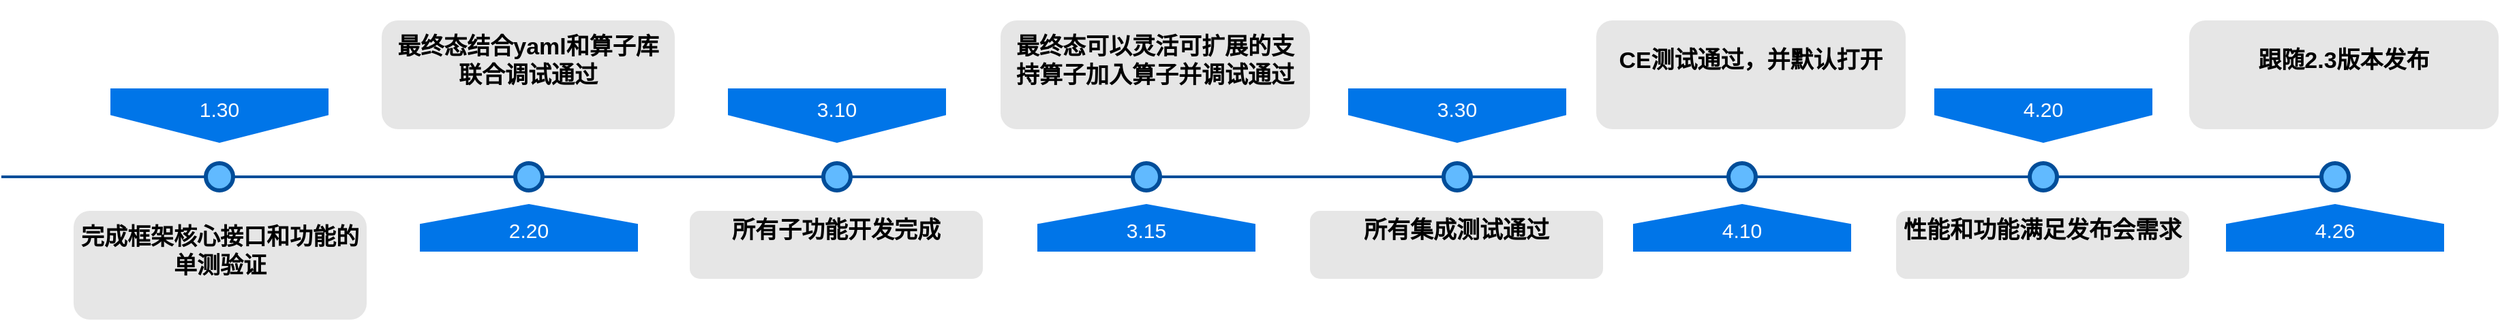<mxfile version="16.2.4" type="github">
  <diagram name="Page-1" id="82e54ff1-d628-8f03-85c4-9753963a91cd">
    <mxGraphModel dx="2946" dy="1129" grid="1" gridSize="10" guides="1" tooltips="1" connect="1" arrows="1" fold="1" page="1" pageScale="1" pageWidth="1100" pageHeight="850" background="none" math="0" shadow="0">
      <root>
        <mxCell id="0" />
        <mxCell id="1" parent="0" />
        <mxCell id="4ec97bd9e5d20128-1" value="" style="line;strokeWidth=2;html=1;fillColor=none;fontSize=28;fontColor=#004D99;strokeColor=#004D99;" parent="1" vertex="1">
          <mxGeometry x="40" y="400" width="1710" height="10" as="geometry" />
        </mxCell>
        <mxCell id="4ec97bd9e5d20128-5" value="1.30" style="shape=offPageConnector;whiteSpace=wrap;html=1;fillColor=#0075E8;fontSize=15;fontColor=#FFFFFF;size=0.509;verticalAlign=top;strokeColor=none;" parent="1" vertex="1">
          <mxGeometry x="120" y="340" width="160" height="40" as="geometry" />
        </mxCell>
        <mxCell id="4ec97bd9e5d20128-6" value="&lt;span&gt;3.10&lt;/span&gt;" style="shape=offPageConnector;whiteSpace=wrap;html=1;fillColor=#0075E8;fontSize=15;fontColor=#FFFFFF;size=0.509;verticalAlign=top;strokeColor=none;" parent="1" vertex="1">
          <mxGeometry x="573" y="340" width="160" height="40" as="geometry" />
        </mxCell>
        <mxCell id="4ec97bd9e5d20128-7" value="&lt;span&gt;2.20&lt;/span&gt;" style="shape=offPageConnector;whiteSpace=wrap;html=1;fillColor=#0075E8;fontSize=15;fontColor=#FFFFFF;size=0.418;flipV=1;verticalAlign=bottom;strokeColor=none;spacingBottom=4;" parent="1" vertex="1">
          <mxGeometry x="347" y="425" width="160" height="35" as="geometry" />
        </mxCell>
        <mxCell id="4ec97bd9e5d20128-8" value="3.15" style="shape=offPageConnector;whiteSpace=wrap;html=1;fillColor=#0075E8;fontSize=15;fontColor=#FFFFFF;size=0.418;flipV=1;verticalAlign=bottom;strokeColor=none;spacingBottom=4;" parent="1" vertex="1">
          <mxGeometry x="800" y="425" width="160" height="35" as="geometry" />
        </mxCell>
        <mxCell id="4ec97bd9e5d20128-9" value="" style="ellipse;whiteSpace=wrap;html=1;fillColor=#61BAFF;fontSize=28;fontColor=#004D99;strokeWidth=3;strokeColor=#004D99;" parent="1" vertex="1">
          <mxGeometry x="190" y="395" width="20" height="20" as="geometry" />
        </mxCell>
        <mxCell id="4ec97bd9e5d20128-10" value="" style="ellipse;whiteSpace=wrap;html=1;fillColor=#61BAFF;fontSize=28;fontColor=#004D99;strokeWidth=3;strokeColor=#004D99;" parent="1" vertex="1">
          <mxGeometry x="417" y="395" width="20" height="20" as="geometry" />
        </mxCell>
        <mxCell id="4ec97bd9e5d20128-11" value="" style="ellipse;whiteSpace=wrap;html=1;fillColor=#61BAFF;fontSize=28;fontColor=#004D99;strokeWidth=3;strokeColor=#004D99;" parent="1" vertex="1">
          <mxGeometry x="643" y="395" width="20" height="20" as="geometry" />
        </mxCell>
        <mxCell id="4ec97bd9e5d20128-13" value="" style="ellipse;whiteSpace=wrap;html=1;fillColor=#61BAFF;fontSize=28;fontColor=#004D99;strokeWidth=3;strokeColor=#004D99;" parent="1" vertex="1">
          <mxGeometry x="870" y="395" width="20" height="20" as="geometry" />
        </mxCell>
        <mxCell id="4ec97bd9e5d20128-14" value="&lt;h1 style=&quot;font-size: 17px;&quot;&gt;完成框架核心接口和功能的单测验证&lt;/h1&gt;" style="text;html=1;spacing=5;spacingTop=-20;whiteSpace=wrap;overflow=hidden;strokeColor=none;strokeWidth=3;fillColor=#E6E6E6;fontSize=17;fontColor=#000000;align=center;rounded=1;verticalAlign=middle;" parent="1" vertex="1">
          <mxGeometry x="93" y="430" width="215" height="80" as="geometry" />
        </mxCell>
        <mxCell id="4ec97bd9e5d20128-16" value="&lt;h1 style=&quot;font-size: 17px;&quot;&gt;最终态结合yaml和算子库联合调试通过&lt;/h1&gt;" style="text;html=1;spacing=5;spacingTop=-20;whiteSpace=wrap;overflow=hidden;strokeColor=none;strokeWidth=3;fillColor=#E6E6E6;fontSize=17;fontColor=#000000;align=center;rounded=1;verticalAlign=middle;" parent="1" vertex="1">
          <mxGeometry x="319" y="290" width="215" height="80" as="geometry" />
        </mxCell>
        <mxCell id="4ec97bd9e5d20128-17" value="&lt;h1 style=&quot;font-size: 17px;&quot;&gt;所有子功能开发完成&lt;/h1&gt;" style="text;html=1;spacing=5;spacingTop=-20;whiteSpace=wrap;overflow=hidden;strokeColor=none;strokeWidth=3;fillColor=#E6E6E6;fontSize=17;fontColor=#000000;align=center;rounded=1;verticalAlign=middle;" parent="1" vertex="1">
          <mxGeometry x="545" y="430" width="215" height="50" as="geometry" />
        </mxCell>
        <mxCell id="4ec97bd9e5d20128-18" value="&lt;h1 style=&quot;font-size: 17px;&quot;&gt;最终态可以灵活可扩展的支持算子加入算子并调试通过&lt;/h1&gt;" style="text;html=1;spacing=5;spacingTop=-20;whiteSpace=wrap;overflow=hidden;strokeColor=none;strokeWidth=3;fillColor=#E6E6E6;fontSize=17;fontColor=#000000;align=center;rounded=1;verticalAlign=middle;" parent="1" vertex="1">
          <mxGeometry x="773" y="290" width="227" height="80" as="geometry" />
        </mxCell>
        <mxCell id="FflacEkHQJC-zTUAgqfb-8" value="&lt;span&gt;3.30&lt;/span&gt;" style="shape=offPageConnector;whiteSpace=wrap;html=1;fillColor=#0075E8;fontSize=15;fontColor=#FFFFFF;size=0.509;verticalAlign=top;strokeColor=none;" vertex="1" parent="1">
          <mxGeometry x="1028" y="340" width="160" height="40" as="geometry" />
        </mxCell>
        <mxCell id="FflacEkHQJC-zTUAgqfb-9" value="" style="ellipse;whiteSpace=wrap;html=1;fillColor=#61BAFF;fontSize=28;fontColor=#004D99;strokeWidth=3;strokeColor=#004D99;" vertex="1" parent="1">
          <mxGeometry x="1098" y="395" width="20" height="20" as="geometry" />
        </mxCell>
        <mxCell id="FflacEkHQJC-zTUAgqfb-10" value="&lt;h1 style=&quot;font-size: 17px&quot;&gt;所有集成测试通过&lt;/h1&gt;" style="text;html=1;spacing=5;spacingTop=-20;whiteSpace=wrap;overflow=hidden;strokeColor=none;strokeWidth=3;fillColor=#E6E6E6;fontSize=17;fontColor=#000000;align=center;rounded=1;verticalAlign=middle;" vertex="1" parent="1">
          <mxGeometry x="1000" y="430" width="215" height="50" as="geometry" />
        </mxCell>
        <mxCell id="FflacEkHQJC-zTUAgqfb-11" value="4.10" style="shape=offPageConnector;whiteSpace=wrap;html=1;fillColor=#0075E8;fontSize=15;fontColor=#FFFFFF;size=0.418;flipV=1;verticalAlign=bottom;strokeColor=none;spacingBottom=4;" vertex="1" parent="1">
          <mxGeometry x="1237" y="425" width="160" height="35" as="geometry" />
        </mxCell>
        <mxCell id="FflacEkHQJC-zTUAgqfb-12" value="" style="ellipse;whiteSpace=wrap;html=1;fillColor=#61BAFF;fontSize=28;fontColor=#004D99;strokeWidth=3;strokeColor=#004D99;" vertex="1" parent="1">
          <mxGeometry x="1307" y="395" width="20" height="20" as="geometry" />
        </mxCell>
        <mxCell id="FflacEkHQJC-zTUAgqfb-13" value="&lt;h1 style=&quot;font-size: 17px&quot;&gt;CE测试通过，并默认打开&lt;/h1&gt;" style="text;html=1;spacing=5;spacingTop=-20;whiteSpace=wrap;overflow=hidden;strokeColor=none;strokeWidth=3;fillColor=#E6E6E6;fontSize=17;fontColor=#000000;align=center;rounded=1;verticalAlign=middle;" vertex="1" parent="1">
          <mxGeometry x="1210" y="290" width="227" height="80" as="geometry" />
        </mxCell>
        <mxCell id="FflacEkHQJC-zTUAgqfb-22" value="&lt;span&gt;4.20&lt;/span&gt;" style="shape=offPageConnector;whiteSpace=wrap;html=1;fillColor=#0075E8;fontSize=15;fontColor=#FFFFFF;size=0.509;verticalAlign=top;strokeColor=none;" vertex="1" parent="1">
          <mxGeometry x="1458" y="340" width="160" height="40" as="geometry" />
        </mxCell>
        <mxCell id="FflacEkHQJC-zTUAgqfb-23" value="" style="ellipse;whiteSpace=wrap;html=1;fillColor=#61BAFF;fontSize=28;fontColor=#004D99;strokeWidth=3;strokeColor=#004D99;" vertex="1" parent="1">
          <mxGeometry x="1528" y="395" width="20" height="20" as="geometry" />
        </mxCell>
        <mxCell id="FflacEkHQJC-zTUAgqfb-24" value="&lt;h1 style=&quot;font-size: 17px&quot;&gt;性能和功能满足发布会需求&lt;/h1&gt;" style="text;html=1;spacing=5;spacingTop=-20;whiteSpace=wrap;overflow=hidden;strokeColor=none;strokeWidth=3;fillColor=#E6E6E6;fontSize=17;fontColor=#000000;align=center;rounded=1;verticalAlign=middle;" vertex="1" parent="1">
          <mxGeometry x="1430" y="430" width="215" height="50" as="geometry" />
        </mxCell>
        <mxCell id="FflacEkHQJC-zTUAgqfb-33" value="4.26" style="shape=offPageConnector;whiteSpace=wrap;html=1;fillColor=#0075E8;fontSize=15;fontColor=#FFFFFF;size=0.418;flipV=1;verticalAlign=bottom;strokeColor=none;spacingBottom=4;" vertex="1" parent="1">
          <mxGeometry x="1672" y="425" width="160" height="35" as="geometry" />
        </mxCell>
        <mxCell id="FflacEkHQJC-zTUAgqfb-34" value="" style="ellipse;whiteSpace=wrap;html=1;fillColor=#61BAFF;fontSize=28;fontColor=#004D99;strokeWidth=3;strokeColor=#004D99;" vertex="1" parent="1">
          <mxGeometry x="1742" y="395" width="20" height="20" as="geometry" />
        </mxCell>
        <mxCell id="FflacEkHQJC-zTUAgqfb-35" value="&lt;h1 style=&quot;font-size: 17px&quot;&gt;跟随2.3版本发布&lt;/h1&gt;" style="text;html=1;spacing=5;spacingTop=-20;whiteSpace=wrap;overflow=hidden;strokeColor=none;strokeWidth=3;fillColor=#E6E6E6;fontSize=17;fontColor=#000000;align=center;rounded=1;verticalAlign=middle;" vertex="1" parent="1">
          <mxGeometry x="1645" y="290" width="227" height="80" as="geometry" />
        </mxCell>
      </root>
    </mxGraphModel>
  </diagram>
</mxfile>
